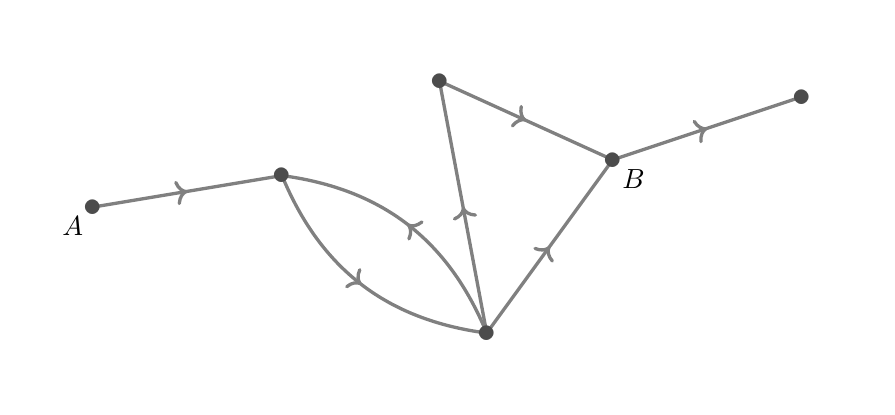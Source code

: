 \begin{tikzpicture}[scale=2]
\usetikzlibrary{decorations.markings}

\coordinate (P1) at (0,0);
\coordinate (P2) at (1.2,0.2);
\coordinate (P3) at (2.5,-0.8);
\coordinate (P4) at (2.2,0.8);
\coordinate (P5) at (3.3,0.3);
\coordinate (P6) at (4.5,0.7);

\begin{scope}[black!50,very thick,decoration={
    markings,
    mark=at position 0.5 with {\arrow{>}}}
    ] 
  \draw[postaction={decorate}] (P1) -- (P2);
  \draw[postaction={decorate}] (P2) to[bend right] (P3);
  \draw[postaction={decorate}] (P3) to[bend right] (P2);
  \draw[postaction={decorate}] (P3) -- (P4);
  \draw[postaction={decorate}] (P4) -- (P5);
  \draw[postaction={decorate}] (P3) -- (P5);
  \draw[postaction={decorate}] (P5) -- (P6);
\end{scope}

\foreach \i in {1,...,6}{
  \path (P\i) node[scale=5,black!70]{.};
}



\node at (P1)[below left]{$A$};
\node at (P5)[below right]{$B$};


\end{tikzpicture}